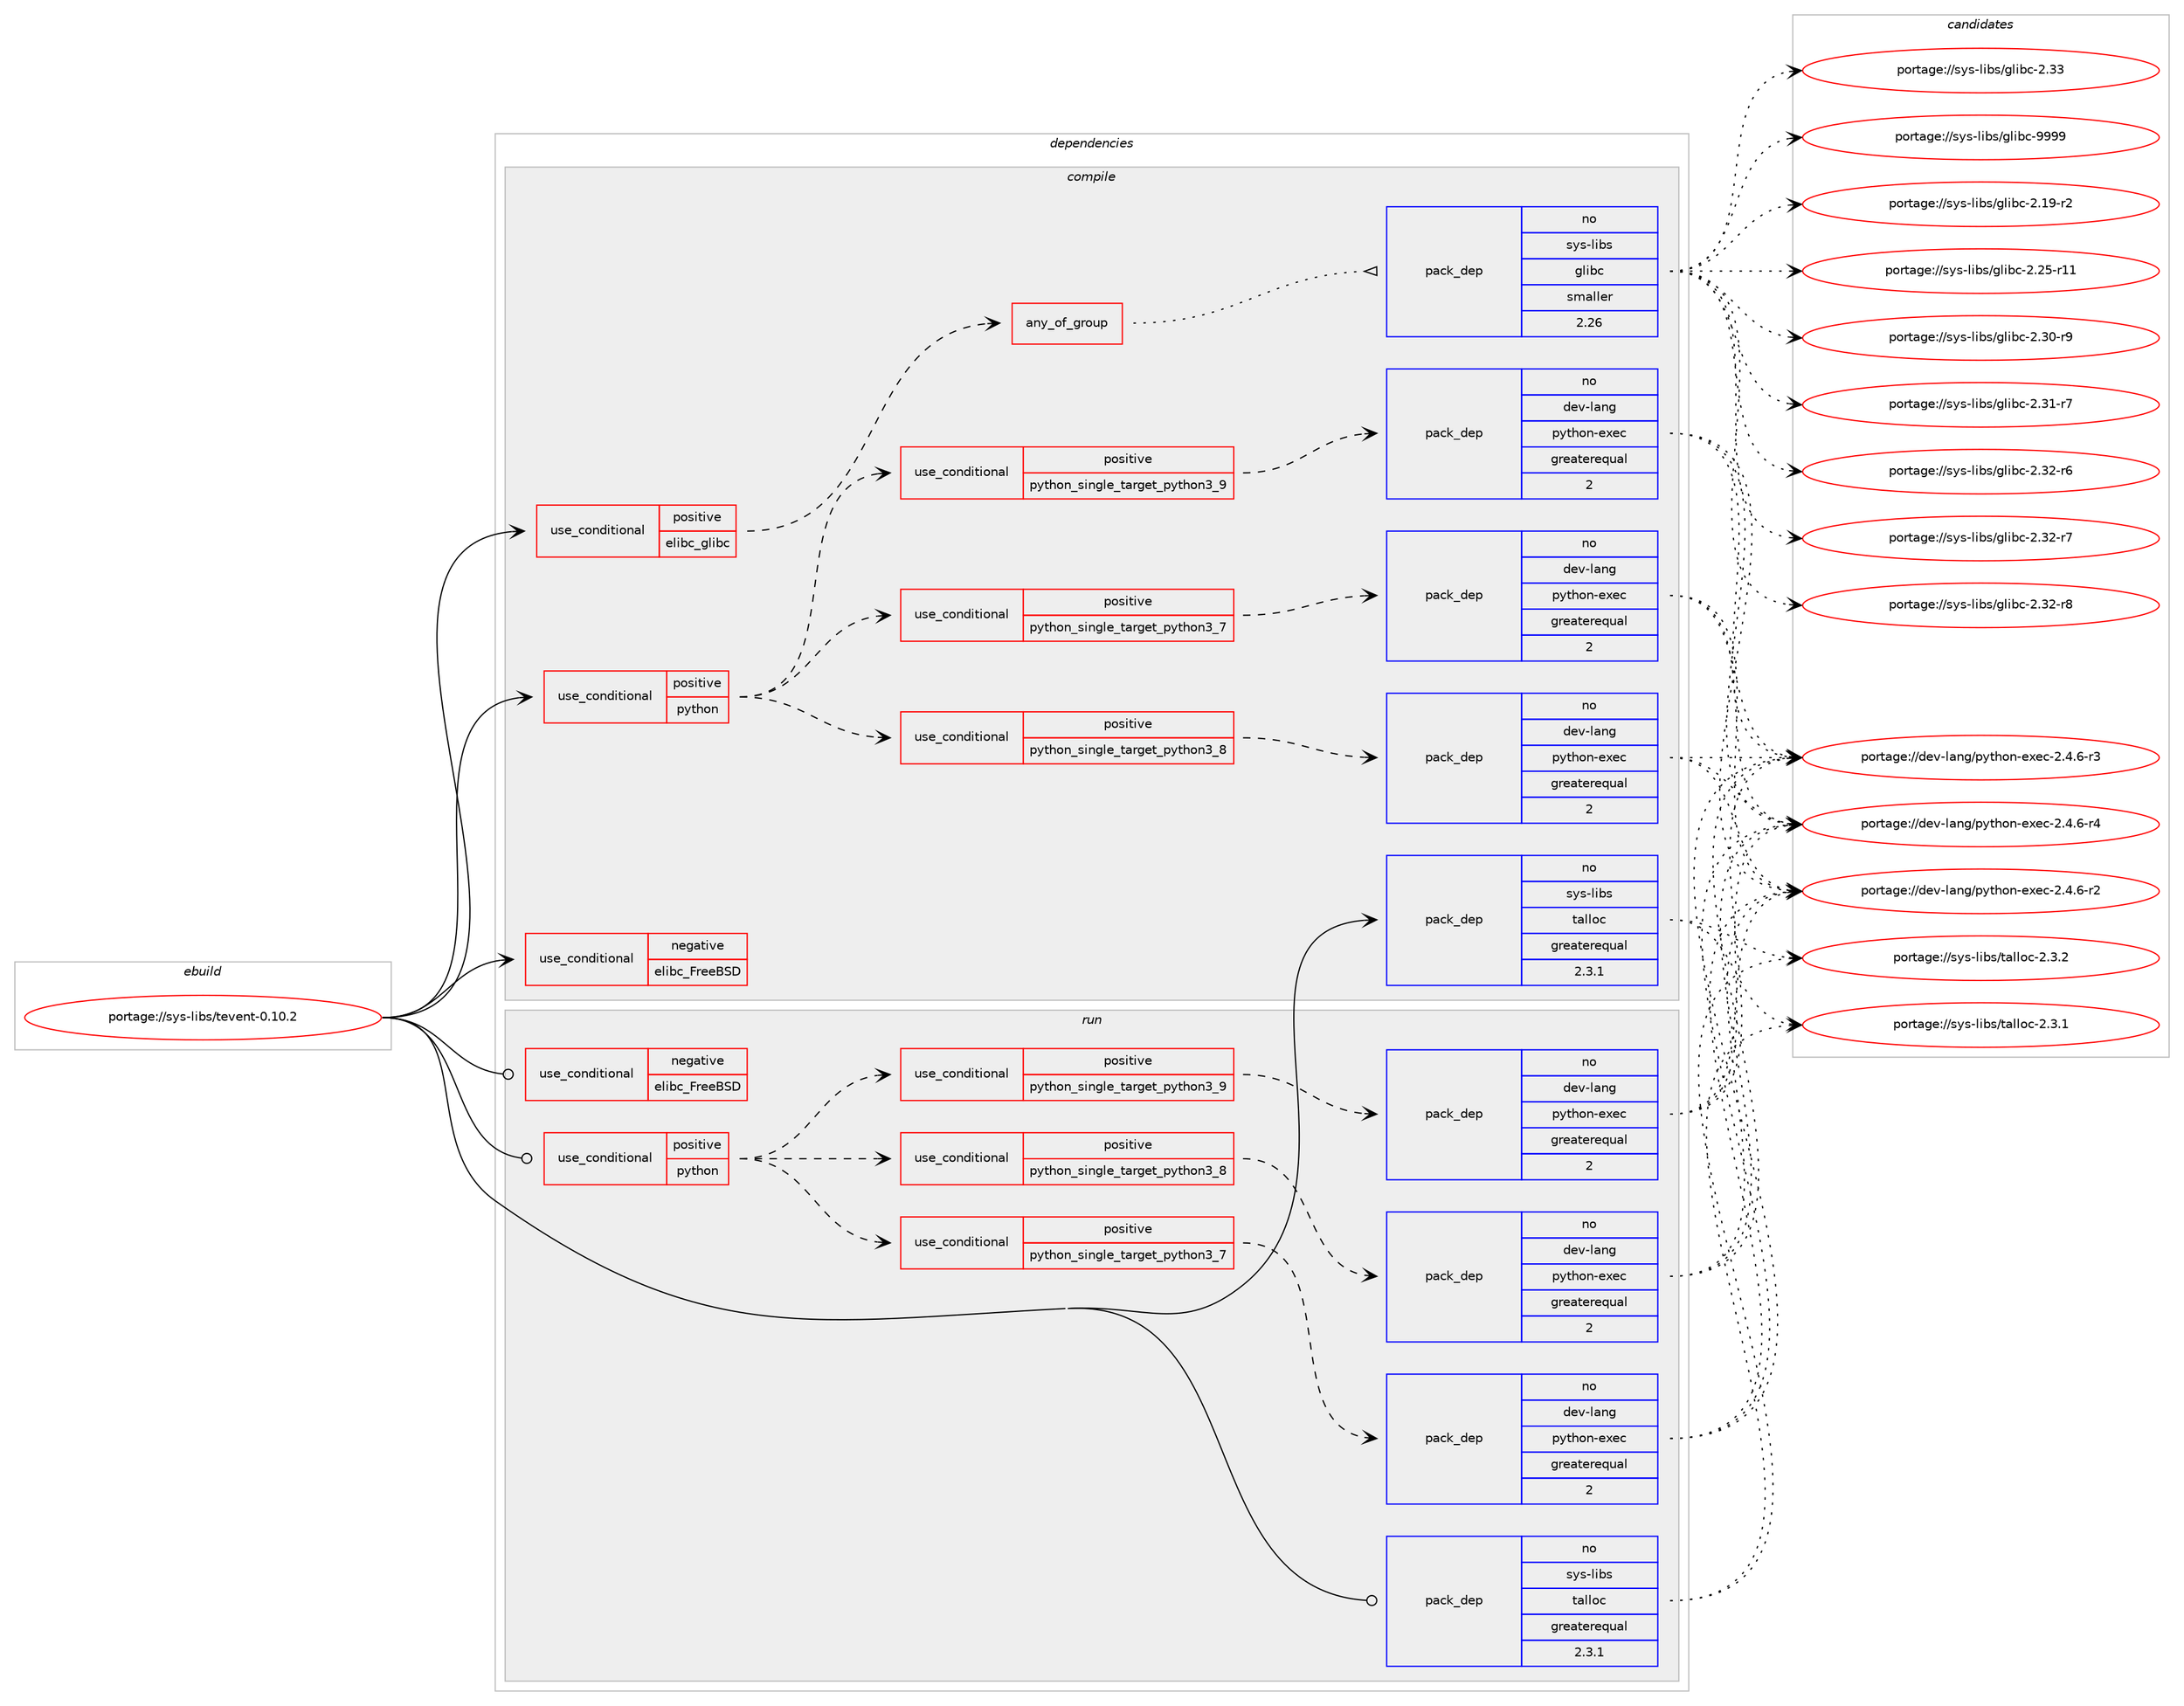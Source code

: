 digraph prolog {

# *************
# Graph options
# *************

newrank=true;
concentrate=true;
compound=true;
graph [rankdir=LR,fontname=Helvetica,fontsize=10,ranksep=1.5];#, ranksep=2.5, nodesep=0.2];
edge  [arrowhead=vee];
node  [fontname=Helvetica,fontsize=10];

# **********
# The ebuild
# **********

subgraph cluster_leftcol {
color=gray;
rank=same;
label=<<i>ebuild</i>>;
id [label="portage://sys-libs/tevent-0.10.2", color=red, width=4, href="../sys-libs/tevent-0.10.2.svg"];
}

# ****************
# The dependencies
# ****************

subgraph cluster_midcol {
color=gray;
label=<<i>dependencies</i>>;
subgraph cluster_compile {
fillcolor="#eeeeee";
style=filled;
label=<<i>compile</i>>;
subgraph cond2149 {
dependency3282 [label=<<TABLE BORDER="0" CELLBORDER="1" CELLSPACING="0" CELLPADDING="4"><TR><TD ROWSPAN="3" CELLPADDING="10">use_conditional</TD></TR><TR><TD>negative</TD></TR><TR><TD>elibc_FreeBSD</TD></TR></TABLE>>, shape=none, color=red];
# *** BEGIN UNKNOWN DEPENDENCY TYPE (TODO) ***
# dependency3282 -> package_dependency(portage://sys-libs/tevent-0.10.2,install,no,dev-libs,libbsd,none,[,,],[],[use(optenable(abi_x86_32),negative),use(optenable(abi_x86_64),negative),use(optenable(abi_x86_x32),negative),use(optenable(abi_mips_n32),negative),use(optenable(abi_mips_n64),negative),use(optenable(abi_mips_o32),negative),use(optenable(abi_s390_32),negative),use(optenable(abi_s390_64),negative)])
# *** END UNKNOWN DEPENDENCY TYPE (TODO) ***

}
id:e -> dependency3282:w [weight=20,style="solid",arrowhead="vee"];
subgraph cond2150 {
dependency3283 [label=<<TABLE BORDER="0" CELLBORDER="1" CELLSPACING="0" CELLPADDING="4"><TR><TD ROWSPAN="3" CELLPADDING="10">use_conditional</TD></TR><TR><TD>positive</TD></TR><TR><TD>elibc_glibc</TD></TR></TABLE>>, shape=none, color=red];
# *** BEGIN UNKNOWN DEPENDENCY TYPE (TODO) ***
# dependency3283 -> package_dependency(portage://sys-libs/tevent-0.10.2,install,no,net-libs,libtirpc,none,[,,],[],[use(optenable(abi_x86_32),negative),use(optenable(abi_x86_64),negative),use(optenable(abi_x86_x32),negative),use(optenable(abi_mips_n32),negative),use(optenable(abi_mips_n64),negative),use(optenable(abi_mips_o32),negative),use(optenable(abi_s390_32),negative),use(optenable(abi_s390_64),negative)])
# *** END UNKNOWN DEPENDENCY TYPE (TODO) ***

subgraph any53 {
dependency3284 [label=<<TABLE BORDER="0" CELLBORDER="1" CELLSPACING="0" CELLPADDING="4"><TR><TD CELLPADDING="10">any_of_group</TD></TR></TABLE>>, shape=none, color=red];# *** BEGIN UNKNOWN DEPENDENCY TYPE (TODO) ***
# dependency3284 -> package_dependency(portage://sys-libs/tevent-0.10.2,install,no,net-libs,rpcsvc-proto,none,[,,],[],[])
# *** END UNKNOWN DEPENDENCY TYPE (TODO) ***

subgraph pack1080 {
dependency3285 [label=<<TABLE BORDER="0" CELLBORDER="1" CELLSPACING="0" CELLPADDING="4" WIDTH="220"><TR><TD ROWSPAN="6" CELLPADDING="30">pack_dep</TD></TR><TR><TD WIDTH="110">no</TD></TR><TR><TD>sys-libs</TD></TR><TR><TD>glibc</TD></TR><TR><TD>smaller</TD></TR><TR><TD>2.26</TD></TR></TABLE>>, shape=none, color=blue];
}
dependency3284:e -> dependency3285:w [weight=20,style="dotted",arrowhead="oinv"];
}
dependency3283:e -> dependency3284:w [weight=20,style="dashed",arrowhead="vee"];
}
id:e -> dependency3283:w [weight=20,style="solid",arrowhead="vee"];
subgraph cond2151 {
dependency3286 [label=<<TABLE BORDER="0" CELLBORDER="1" CELLSPACING="0" CELLPADDING="4"><TR><TD ROWSPAN="3" CELLPADDING="10">use_conditional</TD></TR><TR><TD>positive</TD></TR><TR><TD>python</TD></TR></TABLE>>, shape=none, color=red];
subgraph cond2152 {
dependency3287 [label=<<TABLE BORDER="0" CELLBORDER="1" CELLSPACING="0" CELLPADDING="4"><TR><TD ROWSPAN="3" CELLPADDING="10">use_conditional</TD></TR><TR><TD>positive</TD></TR><TR><TD>python_single_target_python3_7</TD></TR></TABLE>>, shape=none, color=red];
# *** BEGIN UNKNOWN DEPENDENCY TYPE (TODO) ***
# dependency3287 -> package_dependency(portage://sys-libs/tevent-0.10.2,install,no,dev-lang,python,none,[,,],[slot(3.7)],[use(enable(threads),positive)])
# *** END UNKNOWN DEPENDENCY TYPE (TODO) ***

subgraph pack1081 {
dependency3288 [label=<<TABLE BORDER="0" CELLBORDER="1" CELLSPACING="0" CELLPADDING="4" WIDTH="220"><TR><TD ROWSPAN="6" CELLPADDING="30">pack_dep</TD></TR><TR><TD WIDTH="110">no</TD></TR><TR><TD>dev-lang</TD></TR><TR><TD>python-exec</TD></TR><TR><TD>greaterequal</TD></TR><TR><TD>2</TD></TR></TABLE>>, shape=none, color=blue];
}
dependency3287:e -> dependency3288:w [weight=20,style="dashed",arrowhead="vee"];
}
dependency3286:e -> dependency3287:w [weight=20,style="dashed",arrowhead="vee"];
subgraph cond2153 {
dependency3289 [label=<<TABLE BORDER="0" CELLBORDER="1" CELLSPACING="0" CELLPADDING="4"><TR><TD ROWSPAN="3" CELLPADDING="10">use_conditional</TD></TR><TR><TD>positive</TD></TR><TR><TD>python_single_target_python3_8</TD></TR></TABLE>>, shape=none, color=red];
# *** BEGIN UNKNOWN DEPENDENCY TYPE (TODO) ***
# dependency3289 -> package_dependency(portage://sys-libs/tevent-0.10.2,install,no,dev-lang,python,none,[,,],[slot(3.8)],[use(enable(threads),positive)])
# *** END UNKNOWN DEPENDENCY TYPE (TODO) ***

subgraph pack1082 {
dependency3290 [label=<<TABLE BORDER="0" CELLBORDER="1" CELLSPACING="0" CELLPADDING="4" WIDTH="220"><TR><TD ROWSPAN="6" CELLPADDING="30">pack_dep</TD></TR><TR><TD WIDTH="110">no</TD></TR><TR><TD>dev-lang</TD></TR><TR><TD>python-exec</TD></TR><TR><TD>greaterequal</TD></TR><TR><TD>2</TD></TR></TABLE>>, shape=none, color=blue];
}
dependency3289:e -> dependency3290:w [weight=20,style="dashed",arrowhead="vee"];
}
dependency3286:e -> dependency3289:w [weight=20,style="dashed",arrowhead="vee"];
subgraph cond2154 {
dependency3291 [label=<<TABLE BORDER="0" CELLBORDER="1" CELLSPACING="0" CELLPADDING="4"><TR><TD ROWSPAN="3" CELLPADDING="10">use_conditional</TD></TR><TR><TD>positive</TD></TR><TR><TD>python_single_target_python3_9</TD></TR></TABLE>>, shape=none, color=red];
# *** BEGIN UNKNOWN DEPENDENCY TYPE (TODO) ***
# dependency3291 -> package_dependency(portage://sys-libs/tevent-0.10.2,install,no,dev-lang,python,none,[,,],[slot(3.9)],[use(enable(threads),positive)])
# *** END UNKNOWN DEPENDENCY TYPE (TODO) ***

subgraph pack1083 {
dependency3292 [label=<<TABLE BORDER="0" CELLBORDER="1" CELLSPACING="0" CELLPADDING="4" WIDTH="220"><TR><TD ROWSPAN="6" CELLPADDING="30">pack_dep</TD></TR><TR><TD WIDTH="110">no</TD></TR><TR><TD>dev-lang</TD></TR><TR><TD>python-exec</TD></TR><TR><TD>greaterequal</TD></TR><TR><TD>2</TD></TR></TABLE>>, shape=none, color=blue];
}
dependency3291:e -> dependency3292:w [weight=20,style="dashed",arrowhead="vee"];
}
dependency3286:e -> dependency3291:w [weight=20,style="dashed",arrowhead="vee"];
# *** BEGIN UNKNOWN DEPENDENCY TYPE (TODO) ***
# dependency3286 -> package_dependency(portage://sys-libs/tevent-0.10.2,install,no,sys-libs,talloc,none,[,,],[],[use(enable(python),none),use(optenable(python_single_target_python3_7),negative),use(optenable(python_single_target_python3_8),negative),use(optenable(python_single_target_python3_9),negative)])
# *** END UNKNOWN DEPENDENCY TYPE (TODO) ***

}
id:e -> dependency3286:w [weight=20,style="solid",arrowhead="vee"];
subgraph pack1084 {
dependency3293 [label=<<TABLE BORDER="0" CELLBORDER="1" CELLSPACING="0" CELLPADDING="4" WIDTH="220"><TR><TD ROWSPAN="6" CELLPADDING="30">pack_dep</TD></TR><TR><TD WIDTH="110">no</TD></TR><TR><TD>sys-libs</TD></TR><TR><TD>talloc</TD></TR><TR><TD>greaterequal</TD></TR><TR><TD>2.3.1</TD></TR></TABLE>>, shape=none, color=blue];
}
id:e -> dependency3293:w [weight=20,style="solid",arrowhead="vee"];
}
subgraph cluster_compileandrun {
fillcolor="#eeeeee";
style=filled;
label=<<i>compile and run</i>>;
}
subgraph cluster_run {
fillcolor="#eeeeee";
style=filled;
label=<<i>run</i>>;
subgraph cond2155 {
dependency3294 [label=<<TABLE BORDER="0" CELLBORDER="1" CELLSPACING="0" CELLPADDING="4"><TR><TD ROWSPAN="3" CELLPADDING="10">use_conditional</TD></TR><TR><TD>negative</TD></TR><TR><TD>elibc_FreeBSD</TD></TR></TABLE>>, shape=none, color=red];
# *** BEGIN UNKNOWN DEPENDENCY TYPE (TODO) ***
# dependency3294 -> package_dependency(portage://sys-libs/tevent-0.10.2,run,no,dev-libs,libbsd,none,[,,],[],[use(optenable(abi_x86_32),negative),use(optenable(abi_x86_64),negative),use(optenable(abi_x86_x32),negative),use(optenable(abi_mips_n32),negative),use(optenable(abi_mips_n64),negative),use(optenable(abi_mips_o32),negative),use(optenable(abi_s390_32),negative),use(optenable(abi_s390_64),negative)])
# *** END UNKNOWN DEPENDENCY TYPE (TODO) ***

}
id:e -> dependency3294:w [weight=20,style="solid",arrowhead="odot"];
subgraph cond2156 {
dependency3295 [label=<<TABLE BORDER="0" CELLBORDER="1" CELLSPACING="0" CELLPADDING="4"><TR><TD ROWSPAN="3" CELLPADDING="10">use_conditional</TD></TR><TR><TD>positive</TD></TR><TR><TD>python</TD></TR></TABLE>>, shape=none, color=red];
subgraph cond2157 {
dependency3296 [label=<<TABLE BORDER="0" CELLBORDER="1" CELLSPACING="0" CELLPADDING="4"><TR><TD ROWSPAN="3" CELLPADDING="10">use_conditional</TD></TR><TR><TD>positive</TD></TR><TR><TD>python_single_target_python3_7</TD></TR></TABLE>>, shape=none, color=red];
# *** BEGIN UNKNOWN DEPENDENCY TYPE (TODO) ***
# dependency3296 -> package_dependency(portage://sys-libs/tevent-0.10.2,run,no,dev-lang,python,none,[,,],[slot(3.7)],[use(enable(threads),positive)])
# *** END UNKNOWN DEPENDENCY TYPE (TODO) ***

subgraph pack1085 {
dependency3297 [label=<<TABLE BORDER="0" CELLBORDER="1" CELLSPACING="0" CELLPADDING="4" WIDTH="220"><TR><TD ROWSPAN="6" CELLPADDING="30">pack_dep</TD></TR><TR><TD WIDTH="110">no</TD></TR><TR><TD>dev-lang</TD></TR><TR><TD>python-exec</TD></TR><TR><TD>greaterequal</TD></TR><TR><TD>2</TD></TR></TABLE>>, shape=none, color=blue];
}
dependency3296:e -> dependency3297:w [weight=20,style="dashed",arrowhead="vee"];
}
dependency3295:e -> dependency3296:w [weight=20,style="dashed",arrowhead="vee"];
subgraph cond2158 {
dependency3298 [label=<<TABLE BORDER="0" CELLBORDER="1" CELLSPACING="0" CELLPADDING="4"><TR><TD ROWSPAN="3" CELLPADDING="10">use_conditional</TD></TR><TR><TD>positive</TD></TR><TR><TD>python_single_target_python3_8</TD></TR></TABLE>>, shape=none, color=red];
# *** BEGIN UNKNOWN DEPENDENCY TYPE (TODO) ***
# dependency3298 -> package_dependency(portage://sys-libs/tevent-0.10.2,run,no,dev-lang,python,none,[,,],[slot(3.8)],[use(enable(threads),positive)])
# *** END UNKNOWN DEPENDENCY TYPE (TODO) ***

subgraph pack1086 {
dependency3299 [label=<<TABLE BORDER="0" CELLBORDER="1" CELLSPACING="0" CELLPADDING="4" WIDTH="220"><TR><TD ROWSPAN="6" CELLPADDING="30">pack_dep</TD></TR><TR><TD WIDTH="110">no</TD></TR><TR><TD>dev-lang</TD></TR><TR><TD>python-exec</TD></TR><TR><TD>greaterequal</TD></TR><TR><TD>2</TD></TR></TABLE>>, shape=none, color=blue];
}
dependency3298:e -> dependency3299:w [weight=20,style="dashed",arrowhead="vee"];
}
dependency3295:e -> dependency3298:w [weight=20,style="dashed",arrowhead="vee"];
subgraph cond2159 {
dependency3300 [label=<<TABLE BORDER="0" CELLBORDER="1" CELLSPACING="0" CELLPADDING="4"><TR><TD ROWSPAN="3" CELLPADDING="10">use_conditional</TD></TR><TR><TD>positive</TD></TR><TR><TD>python_single_target_python3_9</TD></TR></TABLE>>, shape=none, color=red];
# *** BEGIN UNKNOWN DEPENDENCY TYPE (TODO) ***
# dependency3300 -> package_dependency(portage://sys-libs/tevent-0.10.2,run,no,dev-lang,python,none,[,,],[slot(3.9)],[use(enable(threads),positive)])
# *** END UNKNOWN DEPENDENCY TYPE (TODO) ***

subgraph pack1087 {
dependency3301 [label=<<TABLE BORDER="0" CELLBORDER="1" CELLSPACING="0" CELLPADDING="4" WIDTH="220"><TR><TD ROWSPAN="6" CELLPADDING="30">pack_dep</TD></TR><TR><TD WIDTH="110">no</TD></TR><TR><TD>dev-lang</TD></TR><TR><TD>python-exec</TD></TR><TR><TD>greaterequal</TD></TR><TR><TD>2</TD></TR></TABLE>>, shape=none, color=blue];
}
dependency3300:e -> dependency3301:w [weight=20,style="dashed",arrowhead="vee"];
}
dependency3295:e -> dependency3300:w [weight=20,style="dashed",arrowhead="vee"];
# *** BEGIN UNKNOWN DEPENDENCY TYPE (TODO) ***
# dependency3295 -> package_dependency(portage://sys-libs/tevent-0.10.2,run,no,sys-libs,talloc,none,[,,],[],[use(enable(python),none),use(optenable(python_single_target_python3_7),negative),use(optenable(python_single_target_python3_8),negative),use(optenable(python_single_target_python3_9),negative)])
# *** END UNKNOWN DEPENDENCY TYPE (TODO) ***

}
id:e -> dependency3295:w [weight=20,style="solid",arrowhead="odot"];
subgraph pack1088 {
dependency3302 [label=<<TABLE BORDER="0" CELLBORDER="1" CELLSPACING="0" CELLPADDING="4" WIDTH="220"><TR><TD ROWSPAN="6" CELLPADDING="30">pack_dep</TD></TR><TR><TD WIDTH="110">no</TD></TR><TR><TD>sys-libs</TD></TR><TR><TD>talloc</TD></TR><TR><TD>greaterequal</TD></TR><TR><TD>2.3.1</TD></TR></TABLE>>, shape=none, color=blue];
}
id:e -> dependency3302:w [weight=20,style="solid",arrowhead="odot"];
}
}

# **************
# The candidates
# **************

subgraph cluster_choices {
rank=same;
color=gray;
label=<<i>candidates</i>>;

subgraph choice1080 {
color=black;
nodesep=1;
choice115121115451081059811547103108105989945504649574511450 [label="portage://sys-libs/glibc-2.19-r2", color=red, width=4,href="../sys-libs/glibc-2.19-r2.svg"];
choice11512111545108105981154710310810598994550465053451144949 [label="portage://sys-libs/glibc-2.25-r11", color=red, width=4,href="../sys-libs/glibc-2.25-r11.svg"];
choice115121115451081059811547103108105989945504651484511457 [label="portage://sys-libs/glibc-2.30-r9", color=red, width=4,href="../sys-libs/glibc-2.30-r9.svg"];
choice115121115451081059811547103108105989945504651494511455 [label="portage://sys-libs/glibc-2.31-r7", color=red, width=4,href="../sys-libs/glibc-2.31-r7.svg"];
choice115121115451081059811547103108105989945504651504511454 [label="portage://sys-libs/glibc-2.32-r6", color=red, width=4,href="../sys-libs/glibc-2.32-r6.svg"];
choice115121115451081059811547103108105989945504651504511455 [label="portage://sys-libs/glibc-2.32-r7", color=red, width=4,href="../sys-libs/glibc-2.32-r7.svg"];
choice115121115451081059811547103108105989945504651504511456 [label="portage://sys-libs/glibc-2.32-r8", color=red, width=4,href="../sys-libs/glibc-2.32-r8.svg"];
choice11512111545108105981154710310810598994550465151 [label="portage://sys-libs/glibc-2.33", color=red, width=4,href="../sys-libs/glibc-2.33.svg"];
choice11512111545108105981154710310810598994557575757 [label="portage://sys-libs/glibc-9999", color=red, width=4,href="../sys-libs/glibc-9999.svg"];
dependency3285:e -> choice115121115451081059811547103108105989945504649574511450:w [style=dotted,weight="100"];
dependency3285:e -> choice11512111545108105981154710310810598994550465053451144949:w [style=dotted,weight="100"];
dependency3285:e -> choice115121115451081059811547103108105989945504651484511457:w [style=dotted,weight="100"];
dependency3285:e -> choice115121115451081059811547103108105989945504651494511455:w [style=dotted,weight="100"];
dependency3285:e -> choice115121115451081059811547103108105989945504651504511454:w [style=dotted,weight="100"];
dependency3285:e -> choice115121115451081059811547103108105989945504651504511455:w [style=dotted,weight="100"];
dependency3285:e -> choice115121115451081059811547103108105989945504651504511456:w [style=dotted,weight="100"];
dependency3285:e -> choice11512111545108105981154710310810598994550465151:w [style=dotted,weight="100"];
dependency3285:e -> choice11512111545108105981154710310810598994557575757:w [style=dotted,weight="100"];
}
subgraph choice1081 {
color=black;
nodesep=1;
choice10010111845108971101034711212111610411111045101120101994550465246544511450 [label="portage://dev-lang/python-exec-2.4.6-r2", color=red, width=4,href="../dev-lang/python-exec-2.4.6-r2.svg"];
choice10010111845108971101034711212111610411111045101120101994550465246544511451 [label="portage://dev-lang/python-exec-2.4.6-r3", color=red, width=4,href="../dev-lang/python-exec-2.4.6-r3.svg"];
choice10010111845108971101034711212111610411111045101120101994550465246544511452 [label="portage://dev-lang/python-exec-2.4.6-r4", color=red, width=4,href="../dev-lang/python-exec-2.4.6-r4.svg"];
dependency3288:e -> choice10010111845108971101034711212111610411111045101120101994550465246544511450:w [style=dotted,weight="100"];
dependency3288:e -> choice10010111845108971101034711212111610411111045101120101994550465246544511451:w [style=dotted,weight="100"];
dependency3288:e -> choice10010111845108971101034711212111610411111045101120101994550465246544511452:w [style=dotted,weight="100"];
}
subgraph choice1082 {
color=black;
nodesep=1;
choice10010111845108971101034711212111610411111045101120101994550465246544511450 [label="portage://dev-lang/python-exec-2.4.6-r2", color=red, width=4,href="../dev-lang/python-exec-2.4.6-r2.svg"];
choice10010111845108971101034711212111610411111045101120101994550465246544511451 [label="portage://dev-lang/python-exec-2.4.6-r3", color=red, width=4,href="../dev-lang/python-exec-2.4.6-r3.svg"];
choice10010111845108971101034711212111610411111045101120101994550465246544511452 [label="portage://dev-lang/python-exec-2.4.6-r4", color=red, width=4,href="../dev-lang/python-exec-2.4.6-r4.svg"];
dependency3290:e -> choice10010111845108971101034711212111610411111045101120101994550465246544511450:w [style=dotted,weight="100"];
dependency3290:e -> choice10010111845108971101034711212111610411111045101120101994550465246544511451:w [style=dotted,weight="100"];
dependency3290:e -> choice10010111845108971101034711212111610411111045101120101994550465246544511452:w [style=dotted,weight="100"];
}
subgraph choice1083 {
color=black;
nodesep=1;
choice10010111845108971101034711212111610411111045101120101994550465246544511450 [label="portage://dev-lang/python-exec-2.4.6-r2", color=red, width=4,href="../dev-lang/python-exec-2.4.6-r2.svg"];
choice10010111845108971101034711212111610411111045101120101994550465246544511451 [label="portage://dev-lang/python-exec-2.4.6-r3", color=red, width=4,href="../dev-lang/python-exec-2.4.6-r3.svg"];
choice10010111845108971101034711212111610411111045101120101994550465246544511452 [label="portage://dev-lang/python-exec-2.4.6-r4", color=red, width=4,href="../dev-lang/python-exec-2.4.6-r4.svg"];
dependency3292:e -> choice10010111845108971101034711212111610411111045101120101994550465246544511450:w [style=dotted,weight="100"];
dependency3292:e -> choice10010111845108971101034711212111610411111045101120101994550465246544511451:w [style=dotted,weight="100"];
dependency3292:e -> choice10010111845108971101034711212111610411111045101120101994550465246544511452:w [style=dotted,weight="100"];
}
subgraph choice1084 {
color=black;
nodesep=1;
choice1151211154510810598115471169710810811199455046514649 [label="portage://sys-libs/talloc-2.3.1", color=red, width=4,href="../sys-libs/talloc-2.3.1.svg"];
choice1151211154510810598115471169710810811199455046514650 [label="portage://sys-libs/talloc-2.3.2", color=red, width=4,href="../sys-libs/talloc-2.3.2.svg"];
dependency3293:e -> choice1151211154510810598115471169710810811199455046514649:w [style=dotted,weight="100"];
dependency3293:e -> choice1151211154510810598115471169710810811199455046514650:w [style=dotted,weight="100"];
}
subgraph choice1085 {
color=black;
nodesep=1;
choice10010111845108971101034711212111610411111045101120101994550465246544511450 [label="portage://dev-lang/python-exec-2.4.6-r2", color=red, width=4,href="../dev-lang/python-exec-2.4.6-r2.svg"];
choice10010111845108971101034711212111610411111045101120101994550465246544511451 [label="portage://dev-lang/python-exec-2.4.6-r3", color=red, width=4,href="../dev-lang/python-exec-2.4.6-r3.svg"];
choice10010111845108971101034711212111610411111045101120101994550465246544511452 [label="portage://dev-lang/python-exec-2.4.6-r4", color=red, width=4,href="../dev-lang/python-exec-2.4.6-r4.svg"];
dependency3297:e -> choice10010111845108971101034711212111610411111045101120101994550465246544511450:w [style=dotted,weight="100"];
dependency3297:e -> choice10010111845108971101034711212111610411111045101120101994550465246544511451:w [style=dotted,weight="100"];
dependency3297:e -> choice10010111845108971101034711212111610411111045101120101994550465246544511452:w [style=dotted,weight="100"];
}
subgraph choice1086 {
color=black;
nodesep=1;
choice10010111845108971101034711212111610411111045101120101994550465246544511450 [label="portage://dev-lang/python-exec-2.4.6-r2", color=red, width=4,href="../dev-lang/python-exec-2.4.6-r2.svg"];
choice10010111845108971101034711212111610411111045101120101994550465246544511451 [label="portage://dev-lang/python-exec-2.4.6-r3", color=red, width=4,href="../dev-lang/python-exec-2.4.6-r3.svg"];
choice10010111845108971101034711212111610411111045101120101994550465246544511452 [label="portage://dev-lang/python-exec-2.4.6-r4", color=red, width=4,href="../dev-lang/python-exec-2.4.6-r4.svg"];
dependency3299:e -> choice10010111845108971101034711212111610411111045101120101994550465246544511450:w [style=dotted,weight="100"];
dependency3299:e -> choice10010111845108971101034711212111610411111045101120101994550465246544511451:w [style=dotted,weight="100"];
dependency3299:e -> choice10010111845108971101034711212111610411111045101120101994550465246544511452:w [style=dotted,weight="100"];
}
subgraph choice1087 {
color=black;
nodesep=1;
choice10010111845108971101034711212111610411111045101120101994550465246544511450 [label="portage://dev-lang/python-exec-2.4.6-r2", color=red, width=4,href="../dev-lang/python-exec-2.4.6-r2.svg"];
choice10010111845108971101034711212111610411111045101120101994550465246544511451 [label="portage://dev-lang/python-exec-2.4.6-r3", color=red, width=4,href="../dev-lang/python-exec-2.4.6-r3.svg"];
choice10010111845108971101034711212111610411111045101120101994550465246544511452 [label="portage://dev-lang/python-exec-2.4.6-r4", color=red, width=4,href="../dev-lang/python-exec-2.4.6-r4.svg"];
dependency3301:e -> choice10010111845108971101034711212111610411111045101120101994550465246544511450:w [style=dotted,weight="100"];
dependency3301:e -> choice10010111845108971101034711212111610411111045101120101994550465246544511451:w [style=dotted,weight="100"];
dependency3301:e -> choice10010111845108971101034711212111610411111045101120101994550465246544511452:w [style=dotted,weight="100"];
}
subgraph choice1088 {
color=black;
nodesep=1;
choice1151211154510810598115471169710810811199455046514649 [label="portage://sys-libs/talloc-2.3.1", color=red, width=4,href="../sys-libs/talloc-2.3.1.svg"];
choice1151211154510810598115471169710810811199455046514650 [label="portage://sys-libs/talloc-2.3.2", color=red, width=4,href="../sys-libs/talloc-2.3.2.svg"];
dependency3302:e -> choice1151211154510810598115471169710810811199455046514649:w [style=dotted,weight="100"];
dependency3302:e -> choice1151211154510810598115471169710810811199455046514650:w [style=dotted,weight="100"];
}
}

}
